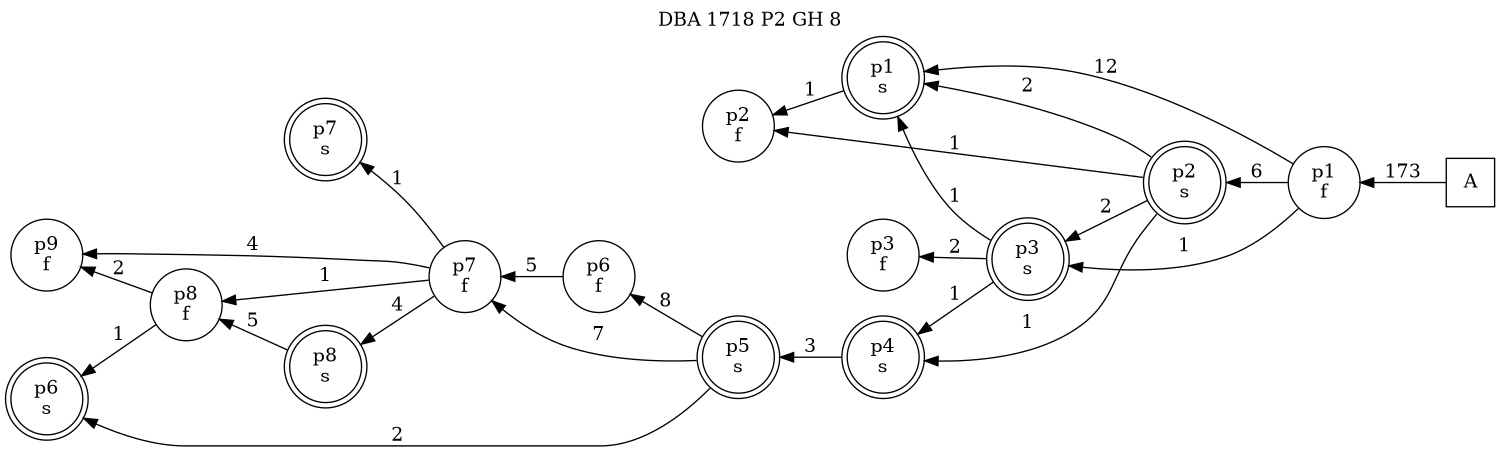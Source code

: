 digraph DBA_1718_P2_GH_8_LOW {
labelloc="tl"
label= " DBA 1718 P2 GH 8 "
rankdir="RL";
graph [ size=" 10 , 10 !"]

"A" [shape="square" label="A"]
"p1_f" [shape="circle" label="p1
f"]
"p1_s" [shape="doublecircle" label="p1
s"]
"p2_f" [shape="circle" label="p2
f"]
"p2_s" [shape="doublecircle" label="p2
s"]
"p3_s" [shape="doublecircle" label="p3
s"]
"p3_f" [shape="circle" label="p3
f"]
"p4_s" [shape="doublecircle" label="p4
s"]
"p5_s" [shape="doublecircle" label="p5
s"]
"p6_f" [shape="circle" label="p6
f"]
"p7_f" [shape="circle" label="p7
f"]
"p8_s" [shape="doublecircle" label="p8
s"]
"p8_f" [shape="circle" label="p8
f"]
"p9_f" [shape="circle" label="p9
f"]
"p6_s" [shape="doublecircle" label="p6
s"]
"p7_s" [shape="doublecircle" label="p7
s"]
"A" -> "p1_f" [ label=173]
"p1_f" -> "p1_s" [ label=12]
"p1_f" -> "p2_s" [ label=6]
"p1_f" -> "p3_s" [ label=1]
"p1_s" -> "p2_f" [ label=1]
"p2_s" -> "p1_s" [ label=2]
"p2_s" -> "p2_f" [ label=1]
"p2_s" -> "p3_s" [ label=2]
"p2_s" -> "p4_s" [ label=1]
"p3_s" -> "p1_s" [ label=1]
"p3_s" -> "p3_f" [ label=2]
"p3_s" -> "p4_s" [ label=1]
"p4_s" -> "p5_s" [ label=3]
"p5_s" -> "p6_f" [ label=8]
"p5_s" -> "p7_f" [ label=7]
"p5_s" -> "p6_s" [ label=2]
"p6_f" -> "p7_f" [ label=5]
"p7_f" -> "p8_s" [ label=4]
"p7_f" -> "p8_f" [ label=1]
"p7_f" -> "p9_f" [ label=4]
"p7_f" -> "p7_s" [ label=1]
"p8_s" -> "p8_f" [ label=5]
"p8_f" -> "p9_f" [ label=2]
"p8_f" -> "p6_s" [ label=1]
}
